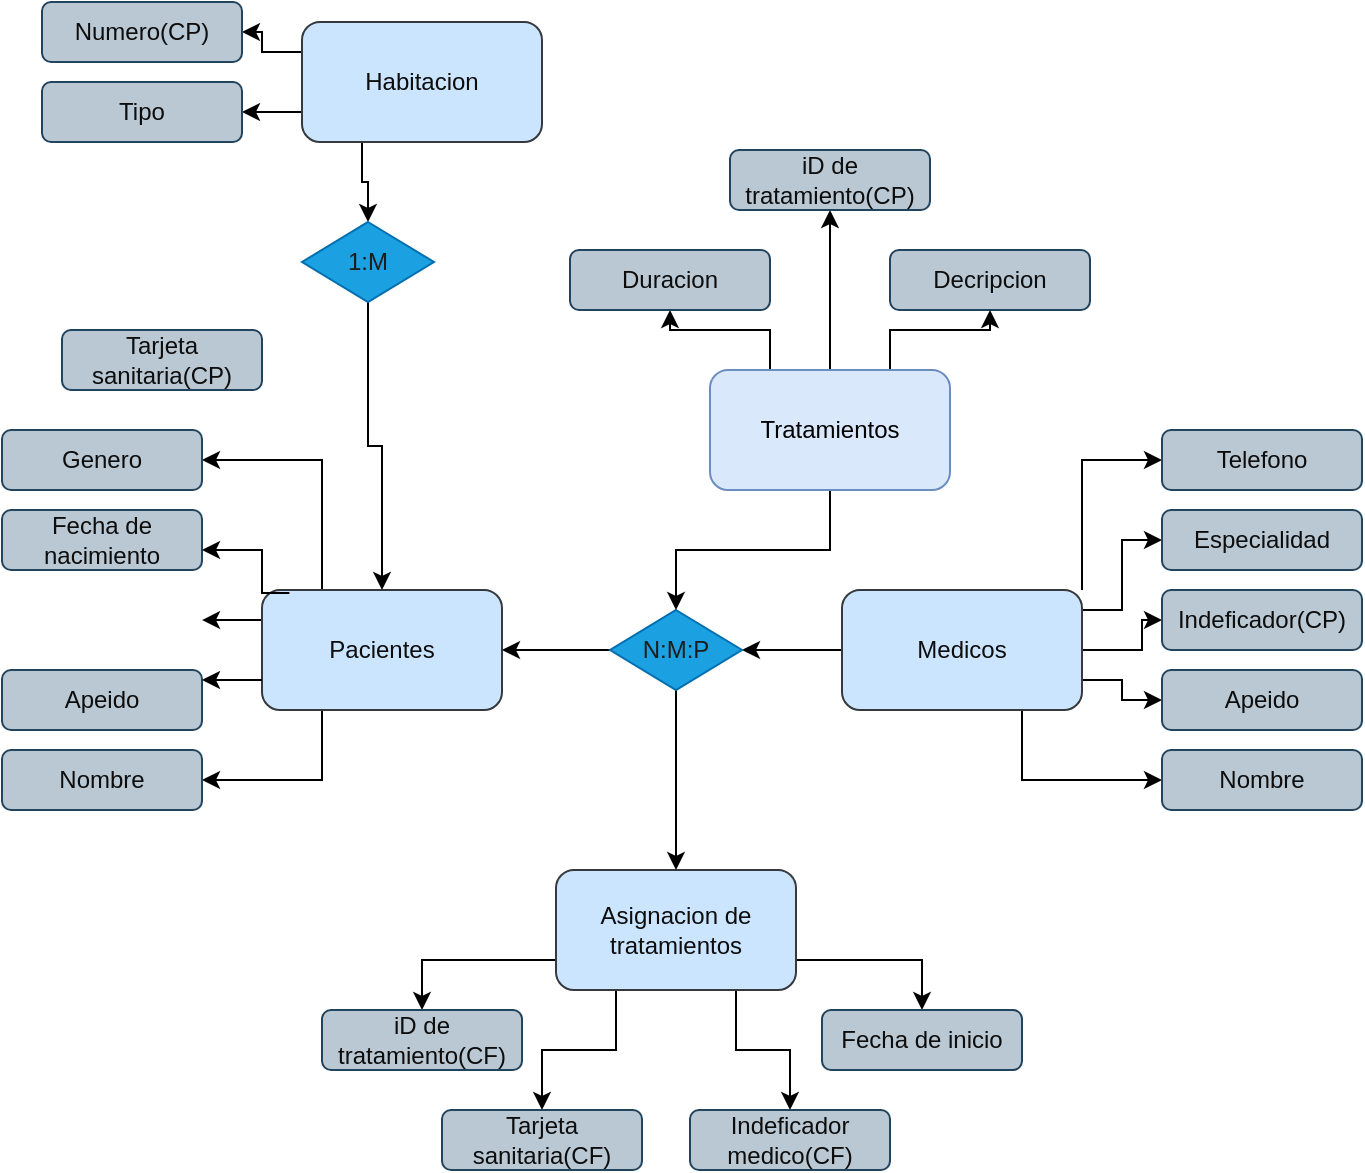 <mxfile version="24.8.4">
  <diagram name="Сторінка-1" id="CQlN6XJYG6-FKkijOHri">
    <mxGraphModel dx="2074" dy="1106" grid="1" gridSize="10" guides="1" tooltips="1" connect="1" arrows="1" fold="1" page="1" pageScale="1" pageWidth="827" pageHeight="1169" math="0" shadow="0">
      <root>
        <mxCell id="0" />
        <mxCell id="1" parent="0" />
        <mxCell id="LGYc37gwEPD_YMCjzoGx-11" style="edgeStyle=orthogonalEdgeStyle;rounded=0;orthogonalLoop=1;jettySize=auto;html=1;exitX=0.25;exitY=1;exitDx=0;exitDy=0;entryX=1;entryY=0.5;entryDx=0;entryDy=0;" parent="1" source="LGYc37gwEPD_YMCjzoGx-1" target="LGYc37gwEPD_YMCjzoGx-5" edge="1">
          <mxGeometry relative="1" as="geometry" />
        </mxCell>
        <mxCell id="LGYc37gwEPD_YMCjzoGx-12" style="edgeStyle=orthogonalEdgeStyle;rounded=0;orthogonalLoop=1;jettySize=auto;html=1;exitX=0;exitY=1;exitDx=0;exitDy=0;" parent="1" source="LGYc37gwEPD_YMCjzoGx-1" edge="1">
          <mxGeometry relative="1" as="geometry">
            <mxPoint x="199.857" y="670.095" as="targetPoint" />
          </mxGeometry>
        </mxCell>
        <mxCell id="LGYc37gwEPD_YMCjzoGx-14" style="edgeStyle=orthogonalEdgeStyle;rounded=0;orthogonalLoop=1;jettySize=auto;html=1;exitX=0;exitY=0.25;exitDx=0;exitDy=0;" parent="1" source="LGYc37gwEPD_YMCjzoGx-1" edge="1">
          <mxGeometry relative="1" as="geometry">
            <mxPoint x="170" y="625.043" as="targetPoint" />
          </mxGeometry>
        </mxCell>
        <mxCell id="LGYc37gwEPD_YMCjzoGx-16" style="edgeStyle=orthogonalEdgeStyle;rounded=0;orthogonalLoop=1;jettySize=auto;html=1;exitX=0.25;exitY=0;exitDx=0;exitDy=0;entryX=1;entryY=0.5;entryDx=0;entryDy=0;" parent="1" source="LGYc37gwEPD_YMCjzoGx-1" target="LGYc37gwEPD_YMCjzoGx-9" edge="1">
          <mxGeometry relative="1" as="geometry" />
        </mxCell>
        <mxCell id="LGYc37gwEPD_YMCjzoGx-1" value="&lt;font color=&quot;#0d0d0d&quot;&gt;Pacientes&lt;/font&gt;" style="rounded=1;whiteSpace=wrap;html=1;fillColor=#cce5ff;strokeColor=#36393d;" parent="1" vertex="1">
          <mxGeometry x="200" y="610" width="120" height="60" as="geometry" />
        </mxCell>
        <mxCell id="LGYc37gwEPD_YMCjzoGx-39" style="edgeStyle=orthogonalEdgeStyle;rounded=0;orthogonalLoop=1;jettySize=auto;html=1;exitX=0.25;exitY=1;exitDx=0;exitDy=0;" parent="1" source="LGYc37gwEPD_YMCjzoGx-2" target="LGYc37gwEPD_YMCjzoGx-38" edge="1">
          <mxGeometry relative="1" as="geometry" />
        </mxCell>
        <mxCell id="x0xJ5XH56CG9baV7CKrk-11" style="edgeStyle=orthogonalEdgeStyle;rounded=0;orthogonalLoop=1;jettySize=auto;html=1;exitX=0;exitY=0.25;exitDx=0;exitDy=0;" parent="1" source="LGYc37gwEPD_YMCjzoGx-2" target="LGYc37gwEPD_YMCjzoGx-35" edge="1">
          <mxGeometry relative="1" as="geometry" />
        </mxCell>
        <mxCell id="x0xJ5XH56CG9baV7CKrk-12" style="edgeStyle=orthogonalEdgeStyle;rounded=0;orthogonalLoop=1;jettySize=auto;html=1;exitX=0;exitY=0.75;exitDx=0;exitDy=0;" parent="1" source="LGYc37gwEPD_YMCjzoGx-2" target="LGYc37gwEPD_YMCjzoGx-34" edge="1">
          <mxGeometry relative="1" as="geometry" />
        </mxCell>
        <mxCell id="LGYc37gwEPD_YMCjzoGx-2" value="&lt;font color=&quot;#0d0d0d&quot;&gt;Habitacion&lt;/font&gt;" style="rounded=1;whiteSpace=wrap;html=1;fillColor=#cce5ff;strokeColor=#36393d;" parent="1" vertex="1">
          <mxGeometry x="220" y="326" width="120" height="60" as="geometry" />
        </mxCell>
        <mxCell id="LGYc37gwEPD_YMCjzoGx-25" style="edgeStyle=orthogonalEdgeStyle;rounded=0;orthogonalLoop=1;jettySize=auto;html=1;exitX=1;exitY=0.75;exitDx=0;exitDy=0;entryX=0;entryY=0.5;entryDx=0;entryDy=0;" parent="1" source="LGYc37gwEPD_YMCjzoGx-3" target="LGYc37gwEPD_YMCjzoGx-18" edge="1">
          <mxGeometry relative="1" as="geometry" />
        </mxCell>
        <mxCell id="LGYc37gwEPD_YMCjzoGx-26" style="edgeStyle=orthogonalEdgeStyle;rounded=0;orthogonalLoop=1;jettySize=auto;html=1;exitX=0.75;exitY=1;exitDx=0;exitDy=0;entryX=0;entryY=0.5;entryDx=0;entryDy=0;" parent="1" source="LGYc37gwEPD_YMCjzoGx-3" target="LGYc37gwEPD_YMCjzoGx-17" edge="1">
          <mxGeometry relative="1" as="geometry" />
        </mxCell>
        <mxCell id="LGYc37gwEPD_YMCjzoGx-42" style="edgeStyle=orthogonalEdgeStyle;rounded=0;orthogonalLoop=1;jettySize=auto;html=1;exitX=0;exitY=0.5;exitDx=0;exitDy=0;entryX=1;entryY=0.5;entryDx=0;entryDy=0;" parent="1" source="LGYc37gwEPD_YMCjzoGx-3" target="LGYc37gwEPD_YMCjzoGx-41" edge="1">
          <mxGeometry relative="1" as="geometry" />
        </mxCell>
        <mxCell id="lxWpTNvDc7C8CDy9OLpY-3" style="edgeStyle=orthogonalEdgeStyle;rounded=0;orthogonalLoop=1;jettySize=auto;html=1;exitX=1;exitY=0.5;exitDx=0;exitDy=0;entryX=0;entryY=0.5;entryDx=0;entryDy=0;" parent="1" source="LGYc37gwEPD_YMCjzoGx-3" target="LGYc37gwEPD_YMCjzoGx-20" edge="1">
          <mxGeometry relative="1" as="geometry">
            <Array as="points">
              <mxPoint x="640" y="640" />
              <mxPoint x="640" y="625" />
            </Array>
          </mxGeometry>
        </mxCell>
        <mxCell id="lxWpTNvDc7C8CDy9OLpY-4" style="edgeStyle=orthogonalEdgeStyle;rounded=0;orthogonalLoop=1;jettySize=auto;html=1;exitX=1;exitY=0.25;exitDx=0;exitDy=0;entryX=0;entryY=0.5;entryDx=0;entryDy=0;" parent="1" source="LGYc37gwEPD_YMCjzoGx-3" target="LGYc37gwEPD_YMCjzoGx-21" edge="1">
          <mxGeometry relative="1" as="geometry">
            <Array as="points">
              <mxPoint x="610" y="620" />
              <mxPoint x="630" y="620" />
              <mxPoint x="630" y="585" />
            </Array>
          </mxGeometry>
        </mxCell>
        <mxCell id="lxWpTNvDc7C8CDy9OLpY-5" style="edgeStyle=orthogonalEdgeStyle;rounded=0;orthogonalLoop=1;jettySize=auto;html=1;exitX=1;exitY=0;exitDx=0;exitDy=0;entryX=0;entryY=0.5;entryDx=0;entryDy=0;" parent="1" source="LGYc37gwEPD_YMCjzoGx-3" target="LGYc37gwEPD_YMCjzoGx-19" edge="1">
          <mxGeometry relative="1" as="geometry" />
        </mxCell>
        <mxCell id="LGYc37gwEPD_YMCjzoGx-3" value="&lt;font color=&quot;#0d0d0d&quot;&gt;Medicos&lt;/font&gt;" style="rounded=1;whiteSpace=wrap;html=1;fillColor=#cce5ff;strokeColor=#36393d;" parent="1" vertex="1">
          <mxGeometry x="490" y="610" width="120" height="60" as="geometry" />
        </mxCell>
        <mxCell id="x0xJ5XH56CG9baV7CKrk-6" style="edgeStyle=orthogonalEdgeStyle;rounded=0;orthogonalLoop=1;jettySize=auto;html=1;exitX=0.25;exitY=1;exitDx=0;exitDy=0;" parent="1" source="LGYc37gwEPD_YMCjzoGx-4" target="LGYc37gwEPD_YMCjzoGx-45" edge="1">
          <mxGeometry relative="1" as="geometry" />
        </mxCell>
        <mxCell id="x0xJ5XH56CG9baV7CKrk-7" style="edgeStyle=orthogonalEdgeStyle;rounded=0;orthogonalLoop=1;jettySize=auto;html=1;exitX=0.75;exitY=1;exitDx=0;exitDy=0;" parent="1" source="LGYc37gwEPD_YMCjzoGx-4" target="LGYc37gwEPD_YMCjzoGx-46" edge="1">
          <mxGeometry relative="1" as="geometry" />
        </mxCell>
        <mxCell id="x0xJ5XH56CG9baV7CKrk-9" style="edgeStyle=orthogonalEdgeStyle;rounded=0;orthogonalLoop=1;jettySize=auto;html=1;exitX=1;exitY=0.75;exitDx=0;exitDy=0;" parent="1" source="LGYc37gwEPD_YMCjzoGx-4" target="LGYc37gwEPD_YMCjzoGx-27" edge="1">
          <mxGeometry relative="1" as="geometry" />
        </mxCell>
        <mxCell id="x0xJ5XH56CG9baV7CKrk-10" style="edgeStyle=orthogonalEdgeStyle;rounded=0;orthogonalLoop=1;jettySize=auto;html=1;exitX=0;exitY=0.75;exitDx=0;exitDy=0;" parent="1" source="LGYc37gwEPD_YMCjzoGx-4" target="x0xJ5XH56CG9baV7CKrk-1" edge="1">
          <mxGeometry relative="1" as="geometry" />
        </mxCell>
        <mxCell id="LGYc37gwEPD_YMCjzoGx-4" value="&lt;font color=&quot;#0d0d0d&quot;&gt;Asignacion de tratamientos&lt;/font&gt;" style="rounded=1;whiteSpace=wrap;html=1;fillColor=#cce5ff;strokeColor=#36393d;" parent="1" vertex="1">
          <mxGeometry x="347" y="750" width="120" height="60" as="geometry" />
        </mxCell>
        <mxCell id="LGYc37gwEPD_YMCjzoGx-5" value="&lt;font color=&quot;#0d0d0d&quot;&gt;Nombre&lt;/font&gt;" style="rounded=1;whiteSpace=wrap;html=1;fillColor=#bac8d3;strokeColor=#23445d;" parent="1" vertex="1">
          <mxGeometry x="70" y="690" width="100" height="30" as="geometry" />
        </mxCell>
        <mxCell id="LGYc37gwEPD_YMCjzoGx-6" value="&lt;font color=&quot;#0d0d0d&quot;&gt;Apeido&lt;/font&gt;" style="rounded=1;whiteSpace=wrap;html=1;fillColor=#bac8d3;strokeColor=#23445d;" parent="1" vertex="1">
          <mxGeometry x="70" y="650" width="100" height="30" as="geometry" />
        </mxCell>
        <mxCell id="LGYc37gwEPD_YMCjzoGx-7" value="&lt;font color=&quot;#0d0d0d&quot;&gt;Tarjeta sanitaria&lt;/font&gt;&lt;span style=&quot;color: rgb(13, 13, 13);&quot;&gt;(CP)&lt;/span&gt;" style="rounded=1;whiteSpace=wrap;html=1;fillColor=#bac8d3;strokeColor=#23445d;" parent="1" vertex="1">
          <mxGeometry x="100" y="480" width="100" height="30" as="geometry" />
        </mxCell>
        <mxCell id="LGYc37gwEPD_YMCjzoGx-8" value="&lt;font color=&quot;#0d0d0d&quot;&gt;Fecha de nacimiento&lt;/font&gt;" style="rounded=1;whiteSpace=wrap;html=1;fillColor=#bac8d3;strokeColor=#23445d;" parent="1" vertex="1">
          <mxGeometry x="70" y="570" width="100" height="30" as="geometry" />
        </mxCell>
        <mxCell id="LGYc37gwEPD_YMCjzoGx-9" value="&lt;font color=&quot;#0d0d0d&quot;&gt;Genero&lt;/font&gt;" style="rounded=1;whiteSpace=wrap;html=1;fillColor=#bac8d3;strokeColor=#23445d;" parent="1" vertex="1">
          <mxGeometry x="70" y="530" width="100" height="30" as="geometry" />
        </mxCell>
        <mxCell id="LGYc37gwEPD_YMCjzoGx-13" style="edgeStyle=orthogonalEdgeStyle;rounded=0;orthogonalLoop=1;jettySize=auto;html=1;exitX=0;exitY=0.75;exitDx=0;exitDy=0;entryX=1;entryY=0.162;entryDx=0;entryDy=0;entryPerimeter=0;" parent="1" source="LGYc37gwEPD_YMCjzoGx-1" target="LGYc37gwEPD_YMCjzoGx-6" edge="1">
          <mxGeometry relative="1" as="geometry" />
        </mxCell>
        <mxCell id="LGYc37gwEPD_YMCjzoGx-15" style="edgeStyle=orthogonalEdgeStyle;rounded=0;orthogonalLoop=1;jettySize=auto;html=1;exitX=0.114;exitY=0.025;exitDx=0;exitDy=0;exitPerimeter=0;" parent="1" source="LGYc37gwEPD_YMCjzoGx-1" target="LGYc37gwEPD_YMCjzoGx-8" edge="1">
          <mxGeometry relative="1" as="geometry">
            <Array as="points">
              <mxPoint x="200" y="612" />
              <mxPoint x="200" y="590" />
            </Array>
          </mxGeometry>
        </mxCell>
        <mxCell id="LGYc37gwEPD_YMCjzoGx-17" value="&lt;font color=&quot;#0d0d0d&quot;&gt;Nombre&lt;/font&gt;" style="rounded=1;whiteSpace=wrap;html=1;fillColor=#bac8d3;strokeColor=#23445d;" parent="1" vertex="1">
          <mxGeometry x="650" y="690" width="100" height="30" as="geometry" />
        </mxCell>
        <mxCell id="LGYc37gwEPD_YMCjzoGx-18" value="&lt;font color=&quot;#0d0d0d&quot;&gt;Apeido&lt;/font&gt;" style="rounded=1;whiteSpace=wrap;html=1;fillColor=#bac8d3;strokeColor=#23445d;" parent="1" vertex="1">
          <mxGeometry x="650" y="650" width="100" height="30" as="geometry" />
        </mxCell>
        <mxCell id="LGYc37gwEPD_YMCjzoGx-19" value="&lt;font color=&quot;#0d0d0d&quot;&gt;Telefono&lt;/font&gt;" style="rounded=1;whiteSpace=wrap;html=1;fillColor=#bac8d3;strokeColor=#23445d;" parent="1" vertex="1">
          <mxGeometry x="650" y="530" width="100" height="30" as="geometry" />
        </mxCell>
        <mxCell id="LGYc37gwEPD_YMCjzoGx-20" value="&lt;font color=&quot;#0d0d0d&quot;&gt;Indeficador(CP)&lt;/font&gt;" style="rounded=1;whiteSpace=wrap;html=1;fillColor=#bac8d3;strokeColor=#23445d;" parent="1" vertex="1">
          <mxGeometry x="650" y="610" width="100" height="30" as="geometry" />
        </mxCell>
        <mxCell id="LGYc37gwEPD_YMCjzoGx-21" value="&lt;font color=&quot;#0d0d0d&quot;&gt;Especialidad&lt;/font&gt;" style="rounded=1;whiteSpace=wrap;html=1;fillColor=#bac8d3;strokeColor=#23445d;" parent="1" vertex="1">
          <mxGeometry x="650" y="570" width="100" height="30" as="geometry" />
        </mxCell>
        <mxCell id="LGYc37gwEPD_YMCjzoGx-27" value="&lt;font color=&quot;#0d0d0d&quot;&gt;Fecha de inicio&lt;/font&gt;" style="rounded=1;whiteSpace=wrap;html=1;fillColor=#bac8d3;strokeColor=#23445d;" parent="1" vertex="1">
          <mxGeometry x="480" y="820" width="100" height="30" as="geometry" />
        </mxCell>
        <mxCell id="LGYc37gwEPD_YMCjzoGx-28" value="&lt;font color=&quot;#0d0d0d&quot;&gt;Decripcion&lt;/font&gt;" style="rounded=1;whiteSpace=wrap;html=1;fillColor=#bac8d3;strokeColor=#23445d;" parent="1" vertex="1">
          <mxGeometry x="514" y="440" width="100" height="30" as="geometry" />
        </mxCell>
        <mxCell id="LGYc37gwEPD_YMCjzoGx-34" value="&lt;font color=&quot;#0d0d0d&quot;&gt;Tipo&lt;/font&gt;" style="rounded=1;whiteSpace=wrap;html=1;fillColor=#bac8d3;strokeColor=#23445d;" parent="1" vertex="1">
          <mxGeometry x="90" y="356" width="100" height="30" as="geometry" />
        </mxCell>
        <mxCell id="LGYc37gwEPD_YMCjzoGx-35" value="&lt;font color=&quot;#0d0d0d&quot;&gt;Numero(CP)&lt;/font&gt;" style="rounded=1;whiteSpace=wrap;html=1;fillColor=#bac8d3;strokeColor=#23445d;" parent="1" vertex="1">
          <mxGeometry x="90" y="316" width="100" height="30" as="geometry" />
        </mxCell>
        <mxCell id="LGYc37gwEPD_YMCjzoGx-40" style="edgeStyle=orthogonalEdgeStyle;rounded=0;orthogonalLoop=1;jettySize=auto;html=1;exitX=0.5;exitY=1;exitDx=0;exitDy=0;" parent="1" source="LGYc37gwEPD_YMCjzoGx-38" target="LGYc37gwEPD_YMCjzoGx-1" edge="1">
          <mxGeometry relative="1" as="geometry" />
        </mxCell>
        <mxCell id="LGYc37gwEPD_YMCjzoGx-38" value="&lt;font color=&quot;#1c1c1c&quot;&gt;1:M&lt;/font&gt;" style="rhombus;whiteSpace=wrap;html=1;fillColor=#1ba1e2;strokeColor=#006EAF;fontColor=#ffffff;" parent="1" vertex="1">
          <mxGeometry x="220" y="426" width="66" height="40" as="geometry" />
        </mxCell>
        <mxCell id="LGYc37gwEPD_YMCjzoGx-43" style="edgeStyle=orthogonalEdgeStyle;rounded=0;orthogonalLoop=1;jettySize=auto;html=1;exitX=0;exitY=0.5;exitDx=0;exitDy=0;entryX=1;entryY=0.5;entryDx=0;entryDy=0;" parent="1" source="LGYc37gwEPD_YMCjzoGx-41" target="LGYc37gwEPD_YMCjzoGx-1" edge="1">
          <mxGeometry relative="1" as="geometry" />
        </mxCell>
        <mxCell id="LGYc37gwEPD_YMCjzoGx-50" style="edgeStyle=orthogonalEdgeStyle;rounded=0;orthogonalLoop=1;jettySize=auto;html=1;exitX=0.5;exitY=1;exitDx=0;exitDy=0;entryX=0.5;entryY=0;entryDx=0;entryDy=0;" parent="1" source="LGYc37gwEPD_YMCjzoGx-41" target="LGYc37gwEPD_YMCjzoGx-4" edge="1">
          <mxGeometry relative="1" as="geometry" />
        </mxCell>
        <mxCell id="LGYc37gwEPD_YMCjzoGx-41" value="&lt;font color=&quot;#1c1c1c&quot;&gt;N:M:P&lt;/font&gt;" style="rhombus;whiteSpace=wrap;html=1;fillColor=#1ba1e2;strokeColor=#006EAF;fontColor=#ffffff;" parent="1" vertex="1">
          <mxGeometry x="374" y="620" width="66" height="40" as="geometry" />
        </mxCell>
        <mxCell id="LGYc37gwEPD_YMCjzoGx-45" value="&lt;font color=&quot;#0d0d0d&quot;&gt;Tarjeta sanitaria&lt;/font&gt;&lt;span style=&quot;color: rgb(13, 13, 13);&quot;&gt;(CF)&lt;/span&gt;" style="rounded=1;whiteSpace=wrap;html=1;fillColor=#bac8d3;strokeColor=#23445d;" parent="1" vertex="1">
          <mxGeometry x="290" y="870" width="100" height="30" as="geometry" />
        </mxCell>
        <mxCell id="LGYc37gwEPD_YMCjzoGx-46" value="&lt;font color=&quot;#0d0d0d&quot;&gt;Indeficador medico(CF)&lt;/font&gt;" style="rounded=1;whiteSpace=wrap;html=1;fillColor=#bac8d3;strokeColor=#23445d;" parent="1" vertex="1">
          <mxGeometry x="414" y="870" width="100" height="30" as="geometry" />
        </mxCell>
        <mxCell id="lxWpTNvDc7C8CDy9OLpY-6" style="edgeStyle=orthogonalEdgeStyle;rounded=0;orthogonalLoop=1;jettySize=auto;html=1;exitX=0.5;exitY=0;exitDx=0;exitDy=0;entryX=0.5;entryY=1;entryDx=0;entryDy=0;" parent="1" source="1C6BR17hmogl-5X1oJex-1" target="1C6BR17hmogl-5X1oJex-3" edge="1">
          <mxGeometry relative="1" as="geometry" />
        </mxCell>
        <mxCell id="lxWpTNvDc7C8CDy9OLpY-7" style="edgeStyle=orthogonalEdgeStyle;rounded=0;orthogonalLoop=1;jettySize=auto;html=1;exitX=0.75;exitY=0;exitDx=0;exitDy=0;entryX=0.5;entryY=1;entryDx=0;entryDy=0;" parent="1" source="1C6BR17hmogl-5X1oJex-1" target="LGYc37gwEPD_YMCjzoGx-28" edge="1">
          <mxGeometry relative="1" as="geometry" />
        </mxCell>
        <mxCell id="lxWpTNvDc7C8CDy9OLpY-8" style="edgeStyle=orthogonalEdgeStyle;rounded=0;orthogonalLoop=1;jettySize=auto;html=1;exitX=0.25;exitY=0;exitDx=0;exitDy=0;entryX=0.5;entryY=1;entryDx=0;entryDy=0;" parent="1" source="1C6BR17hmogl-5X1oJex-1" target="1C6BR17hmogl-5X1oJex-2" edge="1">
          <mxGeometry relative="1" as="geometry" />
        </mxCell>
        <mxCell id="lxWpTNvDc7C8CDy9OLpY-9" style="edgeStyle=orthogonalEdgeStyle;rounded=0;orthogonalLoop=1;jettySize=auto;html=1;exitX=0.5;exitY=1;exitDx=0;exitDy=0;entryX=0.5;entryY=0;entryDx=0;entryDy=0;" parent="1" source="1C6BR17hmogl-5X1oJex-1" target="LGYc37gwEPD_YMCjzoGx-41" edge="1">
          <mxGeometry relative="1" as="geometry" />
        </mxCell>
        <mxCell id="1C6BR17hmogl-5X1oJex-1" value="Tratamientos" style="rounded=1;whiteSpace=wrap;html=1;fillColor=#dae8fc;strokeColor=#6c8ebf;" parent="1" vertex="1">
          <mxGeometry x="424" y="500" width="120" height="60" as="geometry" />
        </mxCell>
        <mxCell id="1C6BR17hmogl-5X1oJex-2" value="&lt;font color=&quot;#0d0d0d&quot;&gt;Duracion&lt;/font&gt;" style="rounded=1;whiteSpace=wrap;html=1;fillColor=#bac8d3;strokeColor=#23445d;" parent="1" vertex="1">
          <mxGeometry x="354" y="440" width="100" height="30" as="geometry" />
        </mxCell>
        <mxCell id="1C6BR17hmogl-5X1oJex-3" value="&lt;font color=&quot;#0d0d0d&quot;&gt;iD de tratamiento(CP)&lt;/font&gt;" style="rounded=1;whiteSpace=wrap;html=1;fillColor=#bac8d3;strokeColor=#23445d;" parent="1" vertex="1">
          <mxGeometry x="434" y="390" width="100" height="30" as="geometry" />
        </mxCell>
        <mxCell id="x0xJ5XH56CG9baV7CKrk-1" value="&lt;font color=&quot;#0d0d0d&quot;&gt;iD de tratamiento(CF)&lt;/font&gt;" style="rounded=1;whiteSpace=wrap;html=1;fillColor=#bac8d3;strokeColor=#23445d;" parent="1" vertex="1">
          <mxGeometry x="230" y="820" width="100" height="30" as="geometry" />
        </mxCell>
      </root>
    </mxGraphModel>
  </diagram>
</mxfile>
